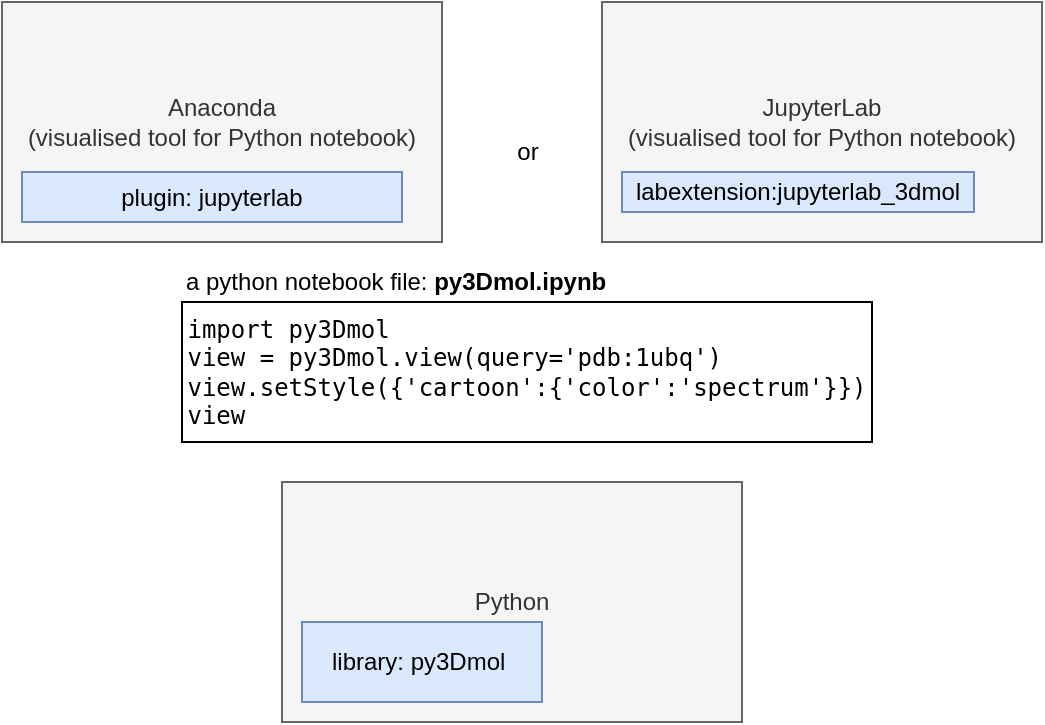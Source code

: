 <mxfile version="13.3.0" type="device"><diagram id="U5aC_dldIPs70c-1xcXq" name="Page-1"><mxGraphModel dx="803" dy="490" grid="1" gridSize="10" guides="1" tooltips="1" connect="1" arrows="1" fold="1" page="1" pageScale="1" pageWidth="827" pageHeight="1169" math="0" shadow="0"><root><mxCell id="0"/><mxCell id="1" parent="0"/><mxCell id="BV1WRxGjBtqiDnhL5rhu-3" value="Python" style="rounded=0;whiteSpace=wrap;html=1;fillColor=#f5f5f5;strokeColor=#666666;fontColor=#333333;" vertex="1" parent="1"><mxGeometry x="230" y="440" width="230" height="120" as="geometry"/></mxCell><mxCell id="BV1WRxGjBtqiDnhL5rhu-1" value="library: py3Dmol&amp;nbsp;" style="rounded=0;whiteSpace=wrap;html=1;fillColor=#dae8fc;strokeColor=#6c8ebf;" vertex="1" parent="1"><mxGeometry x="240" y="510" width="120" height="40" as="geometry"/></mxCell><mxCell id="BV1WRxGjBtqiDnhL5rhu-6" value="&lt;pre style=&quot;text-align: left&quot;&gt;import py3Dmol&lt;br&gt;view = py3Dmol.view(query='pdb:1ubq')&lt;br&gt;view.setStyle({'cartoon':{'color':'spectrum'}})&lt;br&gt;view&lt;/pre&gt;" style="rounded=0;whiteSpace=wrap;html=1;" vertex="1" parent="1"><mxGeometry x="180" y="350" width="345" height="70" as="geometry"/></mxCell><mxCell id="BV1WRxGjBtqiDnhL5rhu-7" value="&lt;span style=&quot;font-weight: normal&quot;&gt;a python notebook file: &lt;/span&gt;py3Dmol.ipynb" style="text;html=1;strokeColor=none;fillColor=none;align=left;verticalAlign=middle;whiteSpace=wrap;rounded=0;fontStyle=1" vertex="1" parent="1"><mxGeometry x="180" y="330" width="370" height="20" as="geometry"/></mxCell><mxCell id="BV1WRxGjBtqiDnhL5rhu-11" value="Anaconda&lt;br&gt;(visualised tool for Python notebook)" style="rounded=0;whiteSpace=wrap;html=1;fillColor=#f5f5f5;strokeColor=#666666;fontColor=#333333;" vertex="1" parent="1"><mxGeometry x="90" y="200" width="220" height="120" as="geometry"/></mxCell><mxCell id="BV1WRxGjBtqiDnhL5rhu-12" value="JupyterLab&lt;br&gt;(visualised tool for Python notebook)" style="rounded=0;whiteSpace=wrap;html=1;fillColor=#f5f5f5;strokeColor=#666666;fontColor=#333333;" vertex="1" parent="1"><mxGeometry x="390" y="200" width="220" height="120" as="geometry"/></mxCell><mxCell id="BV1WRxGjBtqiDnhL5rhu-13" value="or" style="text;html=1;strokeColor=none;fillColor=none;align=center;verticalAlign=middle;whiteSpace=wrap;rounded=0;" vertex="1" parent="1"><mxGeometry x="333" y="265" width="40" height="20" as="geometry"/></mxCell><mxCell id="BV1WRxGjBtqiDnhL5rhu-14" value="labextension:jupyterlab_3dmol" style="rounded=0;whiteSpace=wrap;html=1;fillColor=#dae8fc;strokeColor=#6c8ebf;" vertex="1" parent="1"><mxGeometry x="400" y="285" width="176" height="20" as="geometry"/></mxCell><mxCell id="BV1WRxGjBtqiDnhL5rhu-15" value="plugin:&amp;nbsp;jupyterlab" style="rounded=0;whiteSpace=wrap;html=1;fillColor=#dae8fc;strokeColor=#6c8ebf;" vertex="1" parent="1"><mxGeometry x="100" y="285" width="190" height="25" as="geometry"/></mxCell></root></mxGraphModel></diagram></mxfile>